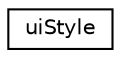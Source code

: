 digraph G
{
  edge [fontname="Helvetica",fontsize="10",labelfontname="Helvetica",labelfontsize="10"];
  node [fontname="Helvetica",fontsize="10",shape=record];
  rankdir=LR;
  Node1 [label="uiStyle",height=0.2,width=0.4,color="black", fillcolor="white", style="filled",URL="$d3/d28/structuiStyle.html"];
}

